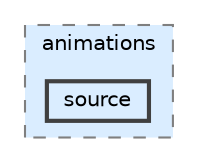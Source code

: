 digraph "lib/core/animations/source"
{
 // LATEX_PDF_SIZE
  bgcolor="transparent";
  edge [fontname=Helvetica,fontsize=10,labelfontname=Helvetica,labelfontsize=10];
  node [fontname=Helvetica,fontsize=10,shape=box,height=0.2,width=0.4];
  compound=true
  subgraph clusterdir_06e9991ea89407c6551f5222315beab6 {
    graph [ bgcolor="#daedff", pencolor="grey50", label="animations", fontname=Helvetica,fontsize=10 style="filled,dashed", URL="dir_06e9991ea89407c6551f5222315beab6.html",tooltip=""]
  dir_e21d9713c1eaab6b3e616f0de634ce4f [label="source", fillcolor="#daedff", color="grey25", style="filled,bold", URL="dir_e21d9713c1eaab6b3e616f0de634ce4f.html",tooltip=""];
  }
}
